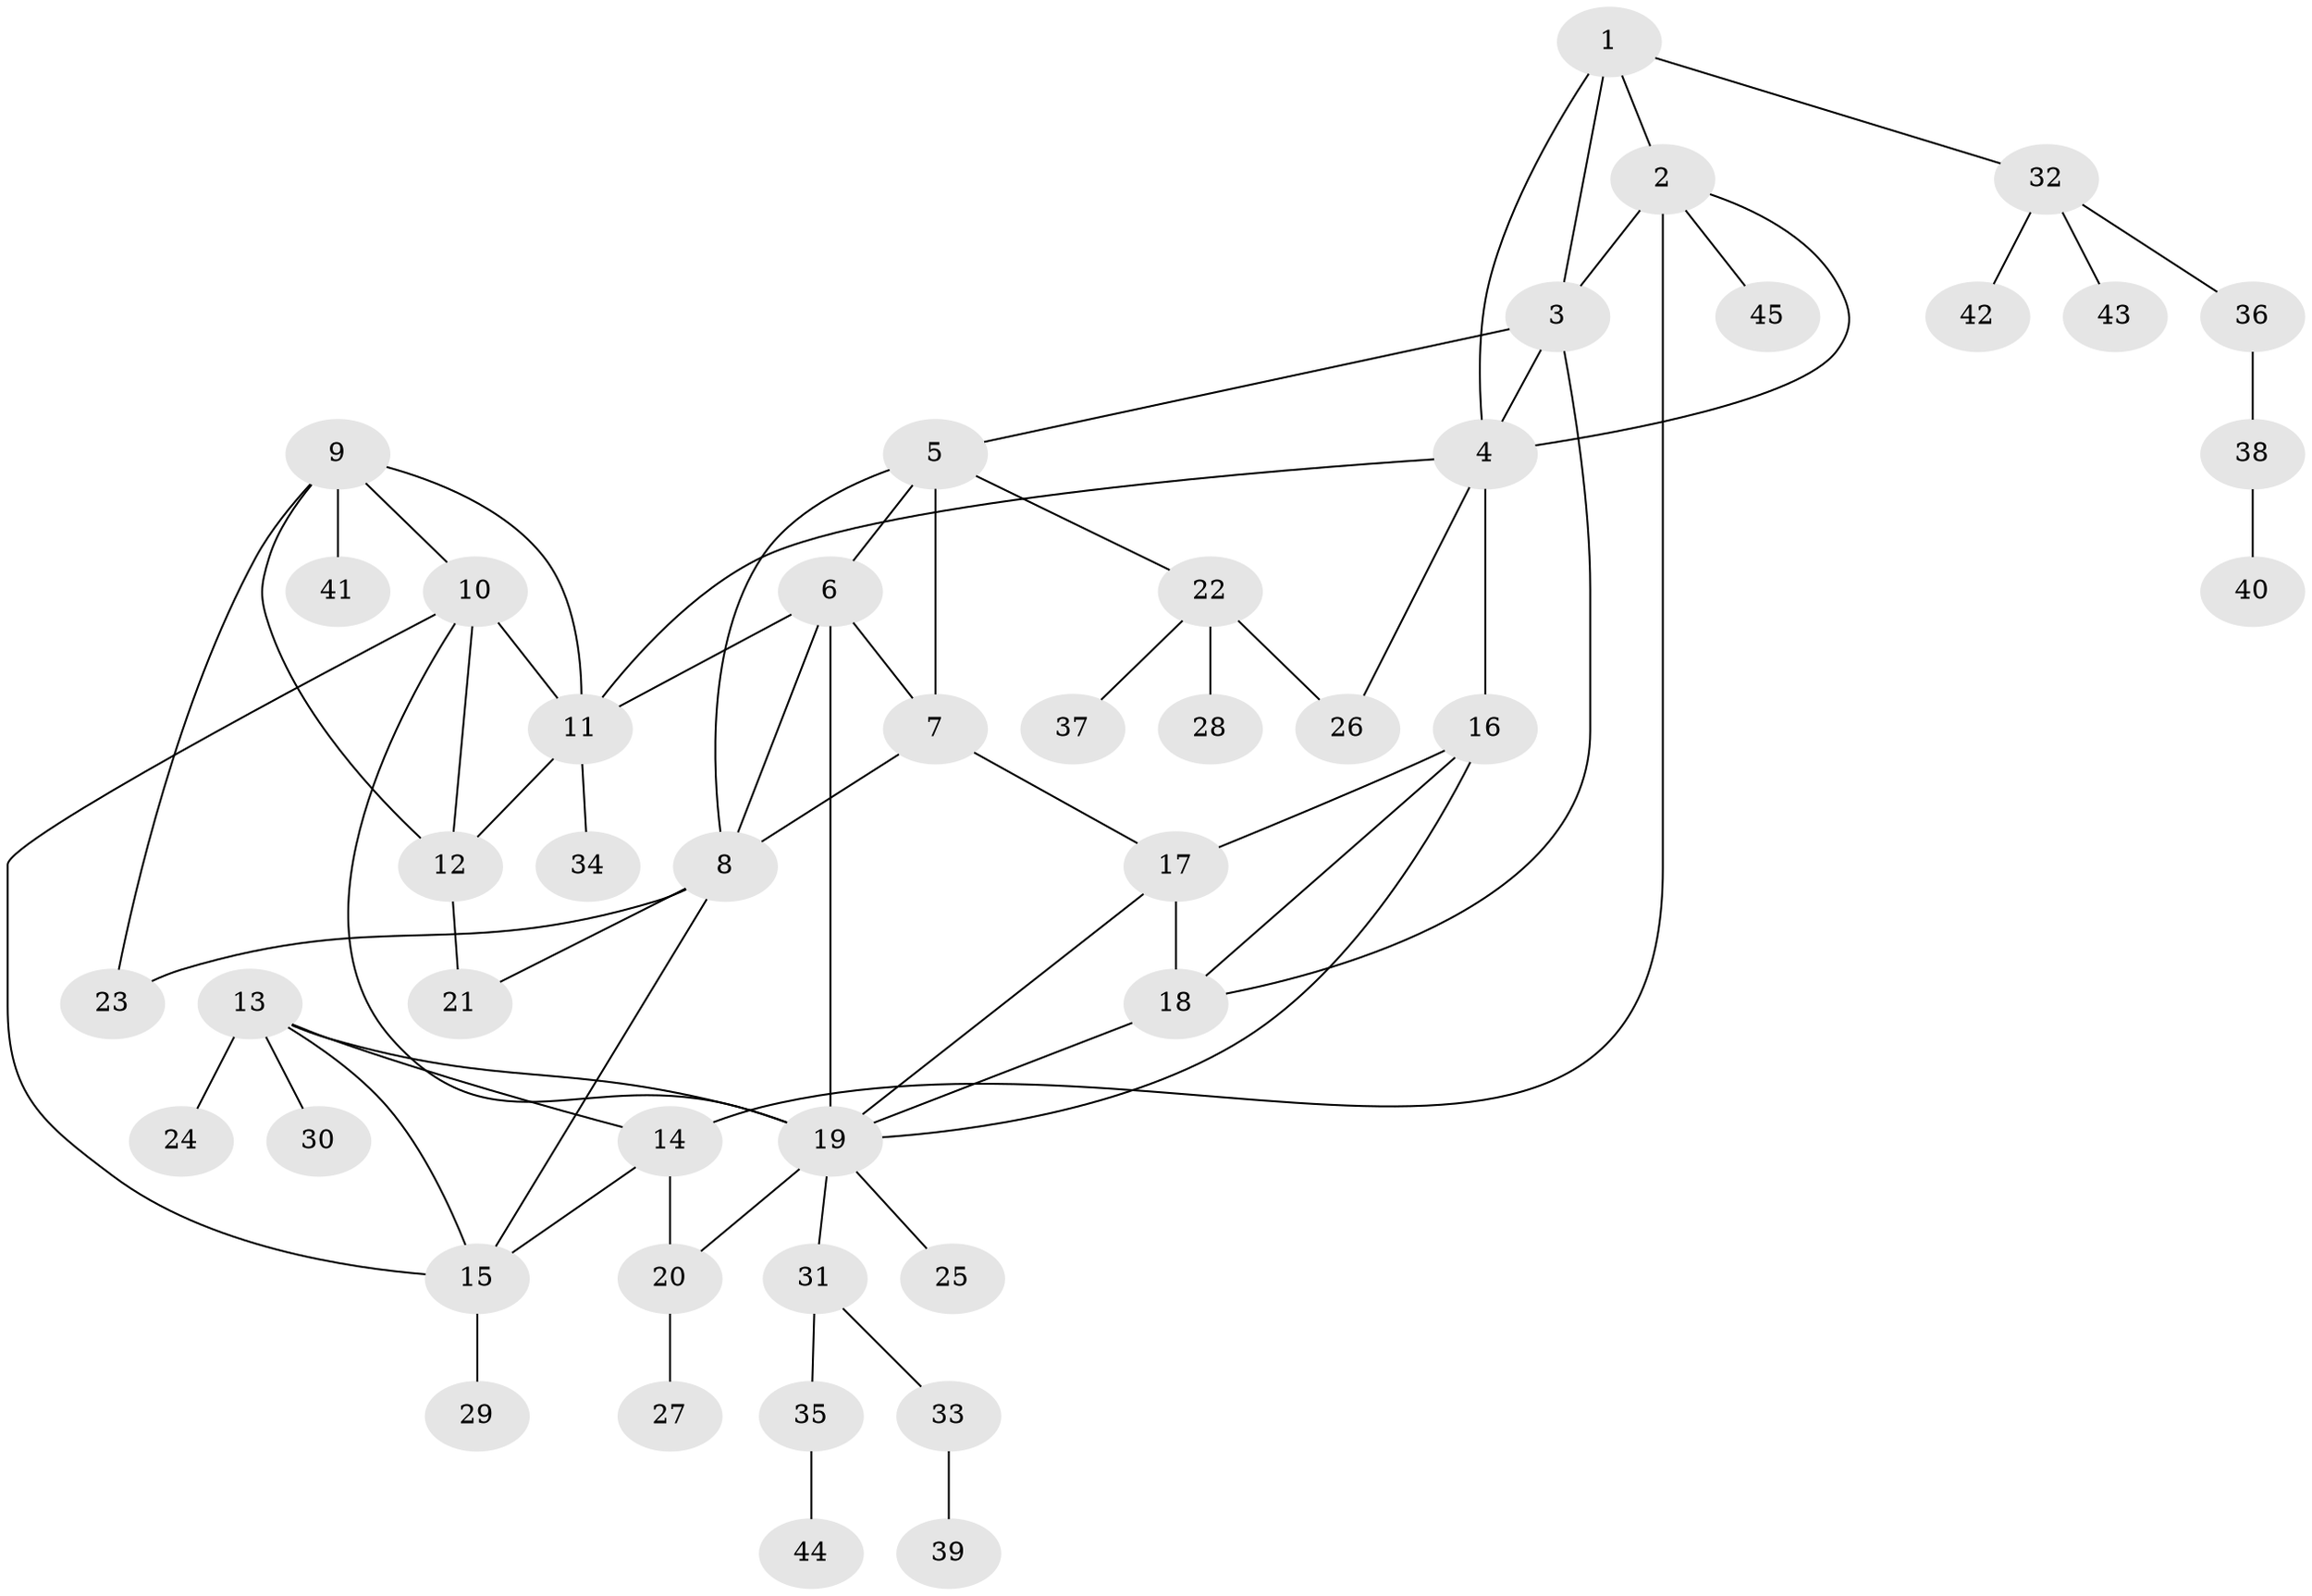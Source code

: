 // original degree distribution, {5: 0.06666666666666667, 6: 0.05555555555555555, 8: 0.011111111111111112, 7: 0.05555555555555555, 9: 0.011111111111111112, 11: 0.011111111111111112, 3: 0.044444444444444446, 10: 0.011111111111111112, 1: 0.5222222222222223, 2: 0.2, 4: 0.011111111111111112}
// Generated by graph-tools (version 1.1) at 2025/37/03/09/25 02:37:32]
// undirected, 45 vertices, 69 edges
graph export_dot {
graph [start="1"]
  node [color=gray90,style=filled];
  1;
  2;
  3;
  4;
  5;
  6;
  7;
  8;
  9;
  10;
  11;
  12;
  13;
  14;
  15;
  16;
  17;
  18;
  19;
  20;
  21;
  22;
  23;
  24;
  25;
  26;
  27;
  28;
  29;
  30;
  31;
  32;
  33;
  34;
  35;
  36;
  37;
  38;
  39;
  40;
  41;
  42;
  43;
  44;
  45;
  1 -- 2 [weight=1.0];
  1 -- 3 [weight=1.0];
  1 -- 4 [weight=1.0];
  1 -- 32 [weight=1.0];
  2 -- 3 [weight=1.0];
  2 -- 4 [weight=1.0];
  2 -- 14 [weight=1.0];
  2 -- 45 [weight=1.0];
  3 -- 4 [weight=2.0];
  3 -- 5 [weight=1.0];
  3 -- 18 [weight=1.0];
  4 -- 11 [weight=1.0];
  4 -- 16 [weight=1.0];
  4 -- 26 [weight=1.0];
  5 -- 6 [weight=1.0];
  5 -- 7 [weight=1.0];
  5 -- 8 [weight=1.0];
  5 -- 22 [weight=1.0];
  6 -- 7 [weight=1.0];
  6 -- 8 [weight=1.0];
  6 -- 11 [weight=1.0];
  6 -- 19 [weight=1.0];
  7 -- 8 [weight=1.0];
  7 -- 17 [weight=1.0];
  8 -- 15 [weight=1.0];
  8 -- 21 [weight=1.0];
  8 -- 23 [weight=1.0];
  9 -- 10 [weight=1.0];
  9 -- 11 [weight=1.0];
  9 -- 12 [weight=1.0];
  9 -- 23 [weight=1.0];
  9 -- 41 [weight=2.0];
  10 -- 11 [weight=1.0];
  10 -- 12 [weight=1.0];
  10 -- 15 [weight=1.0];
  10 -- 19 [weight=1.0];
  11 -- 12 [weight=1.0];
  11 -- 34 [weight=1.0];
  12 -- 21 [weight=5.0];
  13 -- 14 [weight=1.0];
  13 -- 15 [weight=2.0];
  13 -- 19 [weight=1.0];
  13 -- 24 [weight=1.0];
  13 -- 30 [weight=1.0];
  14 -- 15 [weight=2.0];
  14 -- 20 [weight=6.0];
  15 -- 29 [weight=1.0];
  16 -- 17 [weight=1.0];
  16 -- 18 [weight=1.0];
  16 -- 19 [weight=1.0];
  17 -- 18 [weight=3.0];
  17 -- 19 [weight=1.0];
  18 -- 19 [weight=1.0];
  19 -- 20 [weight=1.0];
  19 -- 25 [weight=1.0];
  19 -- 31 [weight=1.0];
  20 -- 27 [weight=1.0];
  22 -- 26 [weight=1.0];
  22 -- 28 [weight=2.0];
  22 -- 37 [weight=1.0];
  31 -- 33 [weight=1.0];
  31 -- 35 [weight=1.0];
  32 -- 36 [weight=1.0];
  32 -- 42 [weight=1.0];
  32 -- 43 [weight=1.0];
  33 -- 39 [weight=1.0];
  35 -- 44 [weight=1.0];
  36 -- 38 [weight=1.0];
  38 -- 40 [weight=1.0];
}
